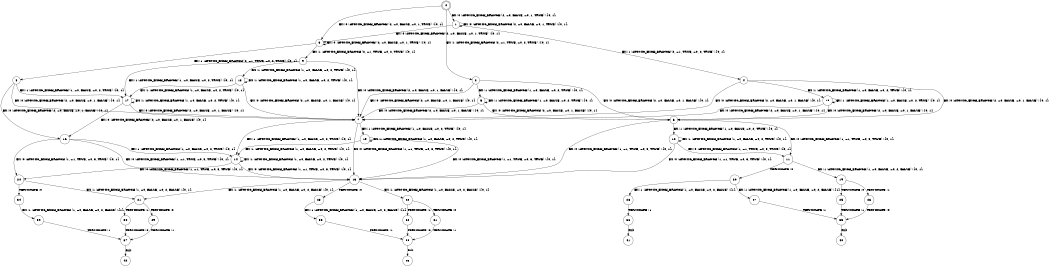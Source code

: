 digraph BCG {
size = "7, 10.5";
center = TRUE;
node [shape = circle];
0 [peripheries = 2];
0 -> 1 [label = "EX !0 !ATOMIC_EXCH_BRANCH (2, +0, FALSE, +0, 1, TRUE) !{0, 1}"];
0 -> 2 [label = "EX !1 !ATOMIC_EXCH_BRANCH (2, +1, TRUE, +0, 2, TRUE) !{0, 1}"];
0 -> 3 [label = "EX !0 !ATOMIC_EXCH_BRANCH (2, +0, FALSE, +0, 1, TRUE) !{0, 1}"];
1 -> 1 [label = "EX !0 !ATOMIC_EXCH_BRANCH (2, +0, FALSE, +0, 1, TRUE) !{0, 1}"];
1 -> 4 [label = "EX !1 !ATOMIC_EXCH_BRANCH (2, +1, TRUE, +0, 2, TRUE) !{0, 1}"];
1 -> 3 [label = "EX !0 !ATOMIC_EXCH_BRANCH (2, +0, FALSE, +0, 1, TRUE) !{0, 1}"];
2 -> 5 [label = "EX !1 !ATOMIC_EXCH_BRANCH (1, +0, FALSE, +0, 2, TRUE) !{0, 1}"];
2 -> 6 [label = "EX !0 !ATOMIC_EXCH_BRANCH (2, +0, FALSE, +0, 1, FALSE) !{0, 1}"];
2 -> 7 [label = "EX !0 !ATOMIC_EXCH_BRANCH (2, +0, FALSE, +0, 1, FALSE) !{0, 1}"];
3 -> 8 [label = "EX !1 !ATOMIC_EXCH_BRANCH (2, +1, TRUE, +0, 2, TRUE) !{0, 1}"];
3 -> 3 [label = "EX !0 !ATOMIC_EXCH_BRANCH (2, +0, FALSE, +0, 1, TRUE) !{0, 1}"];
3 -> 9 [label = "EX !1 !ATOMIC_EXCH_BRANCH (2, +1, TRUE, +0, 2, TRUE) !{0, 1}"];
4 -> 6 [label = "EX !0 !ATOMIC_EXCH_BRANCH (2, +0, FALSE, +0, 1, FALSE) !{0, 1}"];
4 -> 10 [label = "EX !1 !ATOMIC_EXCH_BRANCH (1, +0, FALSE, +0, 2, TRUE) !{0, 1}"];
4 -> 7 [label = "EX !0 !ATOMIC_EXCH_BRANCH (2, +0, FALSE, +0, 1, FALSE) !{0, 1}"];
5 -> 5 [label = "EX !1 !ATOMIC_EXCH_BRANCH (1, +0, FALSE, +0, 2, TRUE) !{0, 1}"];
5 -> 6 [label = "EX !0 !ATOMIC_EXCH_BRANCH (2, +0, FALSE, +0, 1, FALSE) !{0, 1}"];
5 -> 7 [label = "EX !0 !ATOMIC_EXCH_BRANCH (2, +0, FALSE, +0, 1, FALSE) !{0, 1}"];
6 -> 11 [label = "EX !0 !ATOMIC_EXCH_BRANCH (1, +1, TRUE, +0, 3, TRUE) !{0, 1}"];
6 -> 12 [label = "EX !1 !ATOMIC_EXCH_BRANCH (1, +0, FALSE, +0, 2, TRUE) !{0, 1}"];
6 -> 13 [label = "EX !0 !ATOMIC_EXCH_BRANCH (1, +1, TRUE, +0, 3, TRUE) !{0, 1}"];
7 -> 14 [label = "EX !1 !ATOMIC_EXCH_BRANCH (1, +0, FALSE, +0, 2, TRUE) !{0, 1}"];
7 -> 13 [label = "EX !0 !ATOMIC_EXCH_BRANCH (1, +1, TRUE, +0, 3, TRUE) !{0, 1}"];
7 -> 15 [label = "EX !1 !ATOMIC_EXCH_BRANCH (1, +0, FALSE, +0, 2, TRUE) !{0, 1}"];
8 -> 16 [label = "EX !0 !ATOMIC_EXCH_BRANCH (2, +0, FALSE, +0, 1, FALSE) !{0, 1}"];
8 -> 17 [label = "EX !1 !ATOMIC_EXCH_BRANCH (1, +0, FALSE, +0, 2, TRUE) !{0, 1}"];
8 -> 7 [label = "EX !0 !ATOMIC_EXCH_BRANCH (2, +0, FALSE, +0, 1, FALSE) !{0, 1}"];
9 -> 17 [label = "EX !1 !ATOMIC_EXCH_BRANCH (1, +0, FALSE, +0, 2, TRUE) !{0, 1}"];
9 -> 7 [label = "EX !0 !ATOMIC_EXCH_BRANCH (2, +0, FALSE, +0, 1, FALSE) !{0, 1}"];
9 -> 18 [label = "EX !1 !ATOMIC_EXCH_BRANCH (1, +0, FALSE, +0, 2, TRUE) !{0, 1}"];
10 -> 6 [label = "EX !0 !ATOMIC_EXCH_BRANCH (2, +0, FALSE, +0, 1, FALSE) !{0, 1}"];
10 -> 10 [label = "EX !1 !ATOMIC_EXCH_BRANCH (1, +0, FALSE, +0, 2, TRUE) !{0, 1}"];
10 -> 7 [label = "EX !0 !ATOMIC_EXCH_BRANCH (2, +0, FALSE, +0, 1, FALSE) !{0, 1}"];
11 -> 19 [label = "EX !1 !ATOMIC_EXCH_BRANCH (1, +0, FALSE, +0, 2, FALSE) !{0, 1}"];
11 -> 20 [label = "TERMINATE !0"];
12 -> 11 [label = "EX !0 !ATOMIC_EXCH_BRANCH (1, +1, TRUE, +0, 3, TRUE) !{0, 1}"];
12 -> 12 [label = "EX !1 !ATOMIC_EXCH_BRANCH (1, +0, FALSE, +0, 2, TRUE) !{0, 1}"];
12 -> 13 [label = "EX !0 !ATOMIC_EXCH_BRANCH (1, +1, TRUE, +0, 3, TRUE) !{0, 1}"];
13 -> 21 [label = "EX !1 !ATOMIC_EXCH_BRANCH (1, +0, FALSE, +0, 2, FALSE) !{0, 1}"];
13 -> 22 [label = "EX !1 !ATOMIC_EXCH_BRANCH (1, +0, FALSE, +0, 2, FALSE) !{0, 1}"];
13 -> 23 [label = "TERMINATE !0"];
14 -> 24 [label = "EX !0 !ATOMIC_EXCH_BRANCH (1, +1, TRUE, +0, 3, TRUE) !{0, 1}"];
14 -> 14 [label = "EX !1 !ATOMIC_EXCH_BRANCH (1, +0, FALSE, +0, 2, TRUE) !{0, 1}"];
14 -> 13 [label = "EX !0 !ATOMIC_EXCH_BRANCH (1, +1, TRUE, +0, 3, TRUE) !{0, 1}"];
15 -> 14 [label = "EX !1 !ATOMIC_EXCH_BRANCH (1, +0, FALSE, +0, 2, TRUE) !{0, 1}"];
15 -> 13 [label = "EX !0 !ATOMIC_EXCH_BRANCH (1, +1, TRUE, +0, 3, TRUE) !{0, 1}"];
15 -> 15 [label = "EX !1 !ATOMIC_EXCH_BRANCH (1, +0, FALSE, +0, 2, TRUE) !{0, 1}"];
16 -> 24 [label = "EX !0 !ATOMIC_EXCH_BRANCH (1, +1, TRUE, +0, 3, TRUE) !{0, 1}"];
16 -> 14 [label = "EX !1 !ATOMIC_EXCH_BRANCH (1, +0, FALSE, +0, 2, TRUE) !{0, 1}"];
16 -> 13 [label = "EX !0 !ATOMIC_EXCH_BRANCH (1, +1, TRUE, +0, 3, TRUE) !{0, 1}"];
17 -> 16 [label = "EX !0 !ATOMIC_EXCH_BRANCH (2, +0, FALSE, +0, 1, FALSE) !{0, 1}"];
17 -> 17 [label = "EX !1 !ATOMIC_EXCH_BRANCH (1, +0, FALSE, +0, 2, TRUE) !{0, 1}"];
17 -> 7 [label = "EX !0 !ATOMIC_EXCH_BRANCH (2, +0, FALSE, +0, 1, FALSE) !{0, 1}"];
18 -> 17 [label = "EX !1 !ATOMIC_EXCH_BRANCH (1, +0, FALSE, +0, 2, TRUE) !{0, 1}"];
18 -> 7 [label = "EX !0 !ATOMIC_EXCH_BRANCH (2, +0, FALSE, +0, 1, FALSE) !{0, 1}"];
18 -> 18 [label = "EX !1 !ATOMIC_EXCH_BRANCH (1, +0, FALSE, +0, 2, TRUE) !{0, 1}"];
19 -> 25 [label = "TERMINATE !0"];
19 -> 26 [label = "TERMINATE !1"];
20 -> 27 [label = "EX !1 !ATOMIC_EXCH_BRANCH (1, +0, FALSE, +0, 2, FALSE) !{1}"];
20 -> 28 [label = "EX !1 !ATOMIC_EXCH_BRANCH (1, +0, FALSE, +0, 2, FALSE) !{1}"];
21 -> 29 [label = "TERMINATE !0"];
21 -> 30 [label = "TERMINATE !1"];
22 -> 31 [label = "TERMINATE !0"];
22 -> 32 [label = "TERMINATE !1"];
23 -> 33 [label = "EX !1 !ATOMIC_EXCH_BRANCH (1, +0, FALSE, +0, 2, FALSE) !{1}"];
24 -> 21 [label = "EX !1 !ATOMIC_EXCH_BRANCH (1, +0, FALSE, +0, 2, FALSE) !{0, 1}"];
24 -> 34 [label = "TERMINATE !0"];
25 -> 35 [label = "TERMINATE !1"];
26 -> 35 [label = "TERMINATE !0"];
27 -> 35 [label = "TERMINATE !1"];
28 -> 36 [label = "TERMINATE !1"];
29 -> 37 [label = "TERMINATE !1"];
30 -> 37 [label = "TERMINATE !0"];
31 -> 38 [label = "TERMINATE !1"];
32 -> 38 [label = "TERMINATE !0"];
33 -> 38 [label = "TERMINATE !1"];
34 -> 39 [label = "EX !1 !ATOMIC_EXCH_BRANCH (1, +0, FALSE, +0, 2, FALSE) !{1}"];
35 -> 40 [label = "exit"];
36 -> 41 [label = "exit"];
37 -> 42 [label = "exit"];
38 -> 43 [label = "exit"];
39 -> 37 [label = "TERMINATE !1"];
}
